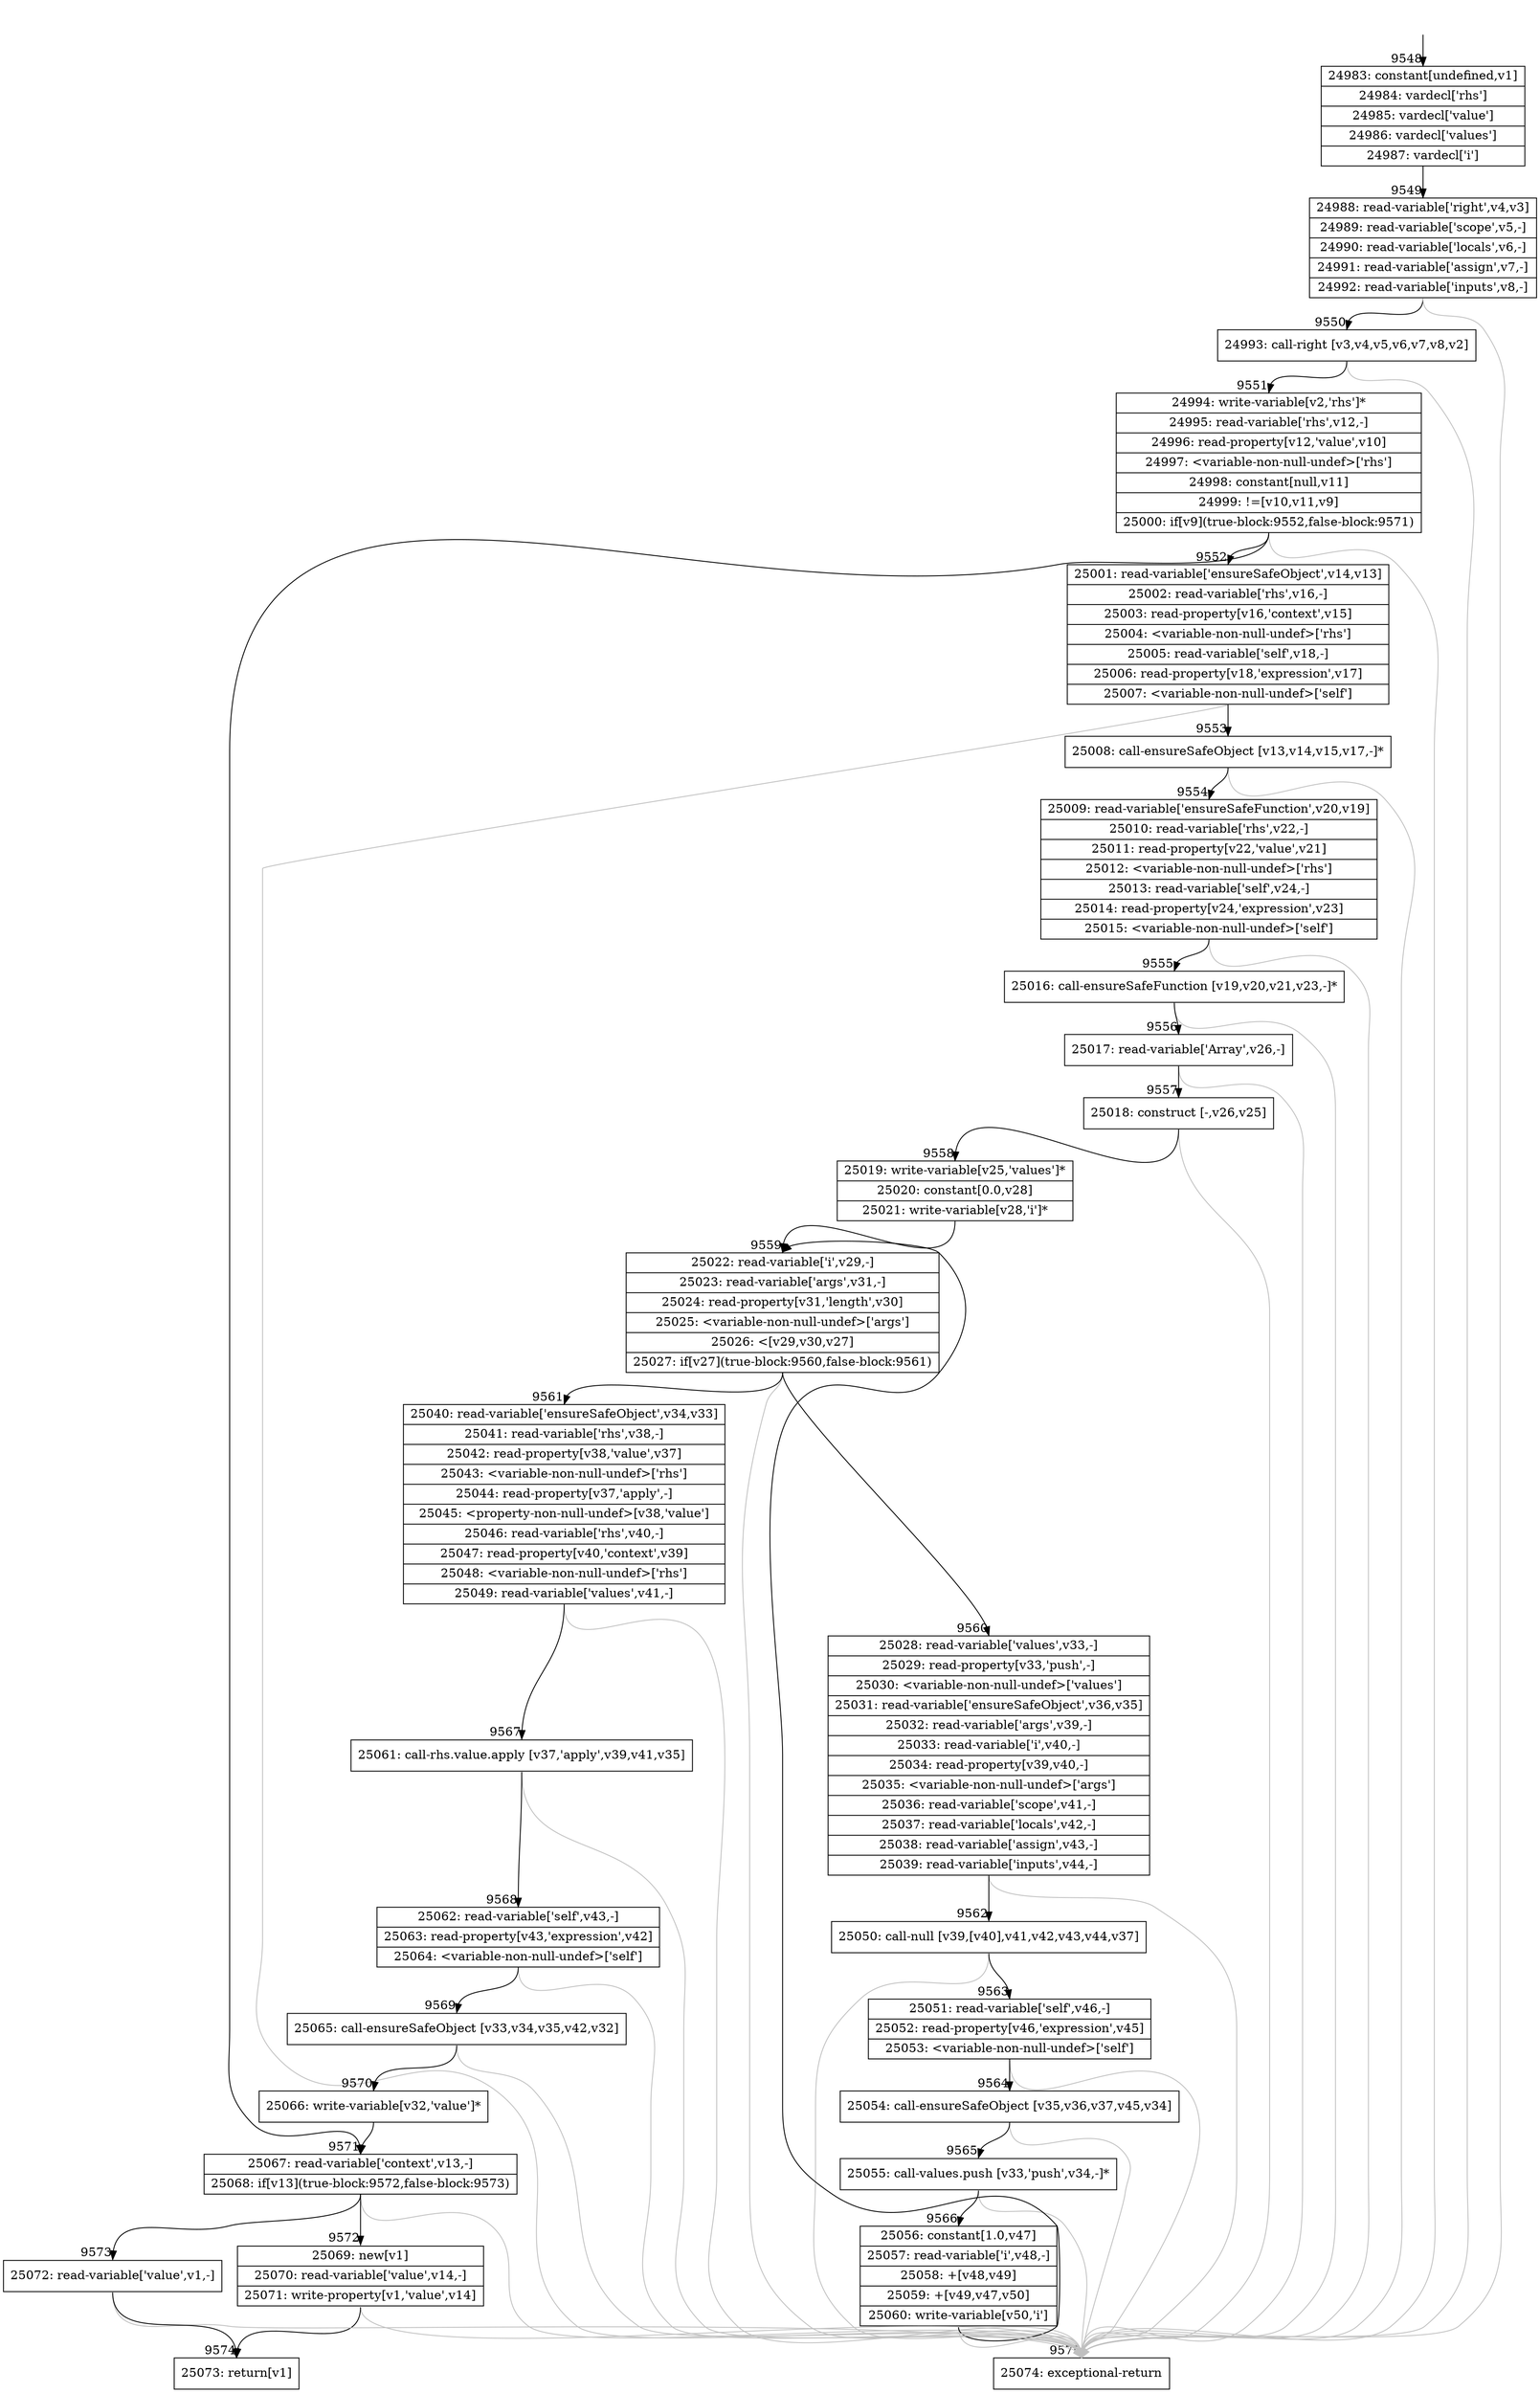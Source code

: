 digraph {
rankdir="TD"
BB_entry707[shape=none,label=""];
BB_entry707 -> BB9548 [tailport=s, headport=n, headlabel="    9548"]
BB9548 [shape=record label="{24983: constant[undefined,v1]|24984: vardecl['rhs']|24985: vardecl['value']|24986: vardecl['values']|24987: vardecl['i']}" ] 
BB9548 -> BB9549 [tailport=s, headport=n, headlabel="      9549"]
BB9549 [shape=record label="{24988: read-variable['right',v4,v3]|24989: read-variable['scope',v5,-]|24990: read-variable['locals',v6,-]|24991: read-variable['assign',v7,-]|24992: read-variable['inputs',v8,-]}" ] 
BB9549 -> BB9550 [tailport=s, headport=n, headlabel="      9550"]
BB9549 -> BB9575 [tailport=s, headport=n, color=gray, headlabel="      9575"]
BB9550 [shape=record label="{24993: call-right [v3,v4,v5,v6,v7,v8,v2]}" ] 
BB9550 -> BB9551 [tailport=s, headport=n, headlabel="      9551"]
BB9550 -> BB9575 [tailport=s, headport=n, color=gray]
BB9551 [shape=record label="{24994: write-variable[v2,'rhs']*|24995: read-variable['rhs',v12,-]|24996: read-property[v12,'value',v10]|24997: \<variable-non-null-undef\>['rhs']|24998: constant[null,v11]|24999: !=[v10,v11,v9]|25000: if[v9](true-block:9552,false-block:9571)}" ] 
BB9551 -> BB9552 [tailport=s, headport=n, headlabel="      9552"]
BB9551 -> BB9571 [tailport=s, headport=n, headlabel="      9571"]
BB9551 -> BB9575 [tailport=s, headport=n, color=gray]
BB9552 [shape=record label="{25001: read-variable['ensureSafeObject',v14,v13]|25002: read-variable['rhs',v16,-]|25003: read-property[v16,'context',v15]|25004: \<variable-non-null-undef\>['rhs']|25005: read-variable['self',v18,-]|25006: read-property[v18,'expression',v17]|25007: \<variable-non-null-undef\>['self']}" ] 
BB9552 -> BB9553 [tailport=s, headport=n, headlabel="      9553"]
BB9552 -> BB9575 [tailport=s, headport=n, color=gray]
BB9553 [shape=record label="{25008: call-ensureSafeObject [v13,v14,v15,v17,-]*}" ] 
BB9553 -> BB9554 [tailport=s, headport=n, headlabel="      9554"]
BB9553 -> BB9575 [tailport=s, headport=n, color=gray]
BB9554 [shape=record label="{25009: read-variable['ensureSafeFunction',v20,v19]|25010: read-variable['rhs',v22,-]|25011: read-property[v22,'value',v21]|25012: \<variable-non-null-undef\>['rhs']|25013: read-variable['self',v24,-]|25014: read-property[v24,'expression',v23]|25015: \<variable-non-null-undef\>['self']}" ] 
BB9554 -> BB9555 [tailport=s, headport=n, headlabel="      9555"]
BB9554 -> BB9575 [tailport=s, headport=n, color=gray]
BB9555 [shape=record label="{25016: call-ensureSafeFunction [v19,v20,v21,v23,-]*}" ] 
BB9555 -> BB9556 [tailport=s, headport=n, headlabel="      9556"]
BB9555 -> BB9575 [tailport=s, headport=n, color=gray]
BB9556 [shape=record label="{25017: read-variable['Array',v26,-]}" ] 
BB9556 -> BB9557 [tailport=s, headport=n, headlabel="      9557"]
BB9556 -> BB9575 [tailport=s, headport=n, color=gray]
BB9557 [shape=record label="{25018: construct [-,v26,v25]}" ] 
BB9557 -> BB9558 [tailport=s, headport=n, headlabel="      9558"]
BB9557 -> BB9575 [tailport=s, headport=n, color=gray]
BB9558 [shape=record label="{25019: write-variable[v25,'values']*|25020: constant[0.0,v28]|25021: write-variable[v28,'i']*}" ] 
BB9558 -> BB9559 [tailport=s, headport=n, headlabel="      9559"]
BB9559 [shape=record label="{25022: read-variable['i',v29,-]|25023: read-variable['args',v31,-]|25024: read-property[v31,'length',v30]|25025: \<variable-non-null-undef\>['args']|25026: \<[v29,v30,v27]|25027: if[v27](true-block:9560,false-block:9561)}" ] 
BB9559 -> BB9560 [tailport=s, headport=n, headlabel="      9560"]
BB9559 -> BB9561 [tailport=s, headport=n, headlabel="      9561"]
BB9559 -> BB9575 [tailport=s, headport=n, color=gray]
BB9560 [shape=record label="{25028: read-variable['values',v33,-]|25029: read-property[v33,'push',-]|25030: \<variable-non-null-undef\>['values']|25031: read-variable['ensureSafeObject',v36,v35]|25032: read-variable['args',v39,-]|25033: read-variable['i',v40,-]|25034: read-property[v39,v40,-]|25035: \<variable-non-null-undef\>['args']|25036: read-variable['scope',v41,-]|25037: read-variable['locals',v42,-]|25038: read-variable['assign',v43,-]|25039: read-variable['inputs',v44,-]}" ] 
BB9560 -> BB9562 [tailport=s, headport=n, headlabel="      9562"]
BB9560 -> BB9575 [tailport=s, headport=n, color=gray]
BB9561 [shape=record label="{25040: read-variable['ensureSafeObject',v34,v33]|25041: read-variable['rhs',v38,-]|25042: read-property[v38,'value',v37]|25043: \<variable-non-null-undef\>['rhs']|25044: read-property[v37,'apply',-]|25045: \<property-non-null-undef\>[v38,'value']|25046: read-variable['rhs',v40,-]|25047: read-property[v40,'context',v39]|25048: \<variable-non-null-undef\>['rhs']|25049: read-variable['values',v41,-]}" ] 
BB9561 -> BB9567 [tailport=s, headport=n, headlabel="      9567"]
BB9561 -> BB9575 [tailport=s, headport=n, color=gray]
BB9562 [shape=record label="{25050: call-null [v39,[v40],v41,v42,v43,v44,v37]}" ] 
BB9562 -> BB9563 [tailport=s, headport=n, headlabel="      9563"]
BB9562 -> BB9575 [tailport=s, headport=n, color=gray]
BB9563 [shape=record label="{25051: read-variable['self',v46,-]|25052: read-property[v46,'expression',v45]|25053: \<variable-non-null-undef\>['self']}" ] 
BB9563 -> BB9564 [tailport=s, headport=n, headlabel="      9564"]
BB9563 -> BB9575 [tailport=s, headport=n, color=gray]
BB9564 [shape=record label="{25054: call-ensureSafeObject [v35,v36,v37,v45,v34]}" ] 
BB9564 -> BB9565 [tailport=s, headport=n, headlabel="      9565"]
BB9564 -> BB9575 [tailport=s, headport=n, color=gray]
BB9565 [shape=record label="{25055: call-values.push [v33,'push',v34,-]*}" ] 
BB9565 -> BB9566 [tailport=s, headport=n, headlabel="      9566"]
BB9565 -> BB9575 [tailport=s, headport=n, color=gray]
BB9566 [shape=record label="{25056: constant[1.0,v47]|25057: read-variable['i',v48,-]|25058: +[v48,v49]|25059: +[v49,v47,v50]|25060: write-variable[v50,'i']}" ] 
BB9566 -> BB9559 [tailport=s, headport=n]
BB9566 -> BB9575 [tailport=s, headport=n, color=gray]
BB9567 [shape=record label="{25061: call-rhs.value.apply [v37,'apply',v39,v41,v35]}" ] 
BB9567 -> BB9568 [tailport=s, headport=n, headlabel="      9568"]
BB9567 -> BB9575 [tailport=s, headport=n, color=gray]
BB9568 [shape=record label="{25062: read-variable['self',v43,-]|25063: read-property[v43,'expression',v42]|25064: \<variable-non-null-undef\>['self']}" ] 
BB9568 -> BB9569 [tailport=s, headport=n, headlabel="      9569"]
BB9568 -> BB9575 [tailport=s, headport=n, color=gray]
BB9569 [shape=record label="{25065: call-ensureSafeObject [v33,v34,v35,v42,v32]}" ] 
BB9569 -> BB9570 [tailport=s, headport=n, headlabel="      9570"]
BB9569 -> BB9575 [tailport=s, headport=n, color=gray]
BB9570 [shape=record label="{25066: write-variable[v32,'value']*}" ] 
BB9570 -> BB9571 [tailport=s, headport=n]
BB9571 [shape=record label="{25067: read-variable['context',v13,-]|25068: if[v13](true-block:9572,false-block:9573)}" ] 
BB9571 -> BB9572 [tailport=s, headport=n, headlabel="      9572"]
BB9571 -> BB9573 [tailport=s, headport=n, headlabel="      9573"]
BB9571 -> BB9575 [tailport=s, headport=n, color=gray]
BB9572 [shape=record label="{25069: new[v1]|25070: read-variable['value',v14,-]|25071: write-property[v1,'value',v14]}" ] 
BB9572 -> BB9574 [tailport=s, headport=n, headlabel="      9574"]
BB9572 -> BB9575 [tailport=s, headport=n, color=gray]
BB9573 [shape=record label="{25072: read-variable['value',v1,-]}" ] 
BB9573 -> BB9574 [tailport=s, headport=n]
BB9573 -> BB9575 [tailport=s, headport=n, color=gray]
BB9574 [shape=record label="{25073: return[v1]}" ] 
BB9575 [shape=record label="{25074: exceptional-return}" ] 
//#$~ 13690
}
